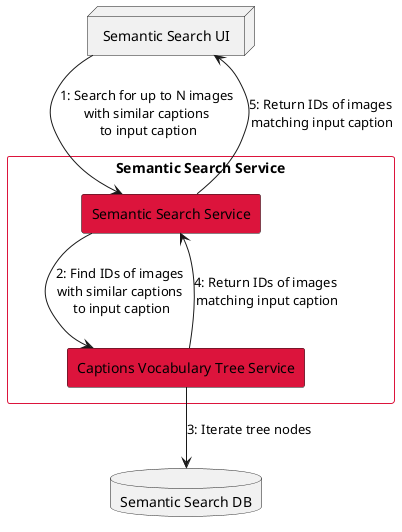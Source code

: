 @startuml search_labeled_images

node SemSearchUI [
    Semantic Search UI
]

database SemSearchDB [
    Semantic Search DB
]

rectangle SemanticSearchSvc as "Semantic Search Service" #line:crimson {
    rectangle SemSearchSvc #crimson [
        Semantic Search Service
    ]

    rectangle CaptionVocTreeSvc #crimson [
        Captions Vocabulary Tree Service
    ]

    SemSearchUI --> SemSearchSvc: 1: Search for up to N images \nwith similar captions \nto input caption
    SemSearchSvc --> CaptionVocTreeSvc: 2: Find IDs of images \nwith similar captions \nto input caption
    CaptionVocTreeSvc --> SemSearchDB: 3: Iterate tree nodes
    CaptionVocTreeSvc --> SemSearchSvc: 4: Return IDs of images \nmatching input caption
    SemSearchSvc --> SemSearchUI: 5: Return IDs of images \nmatching input caption
}
@enduml

